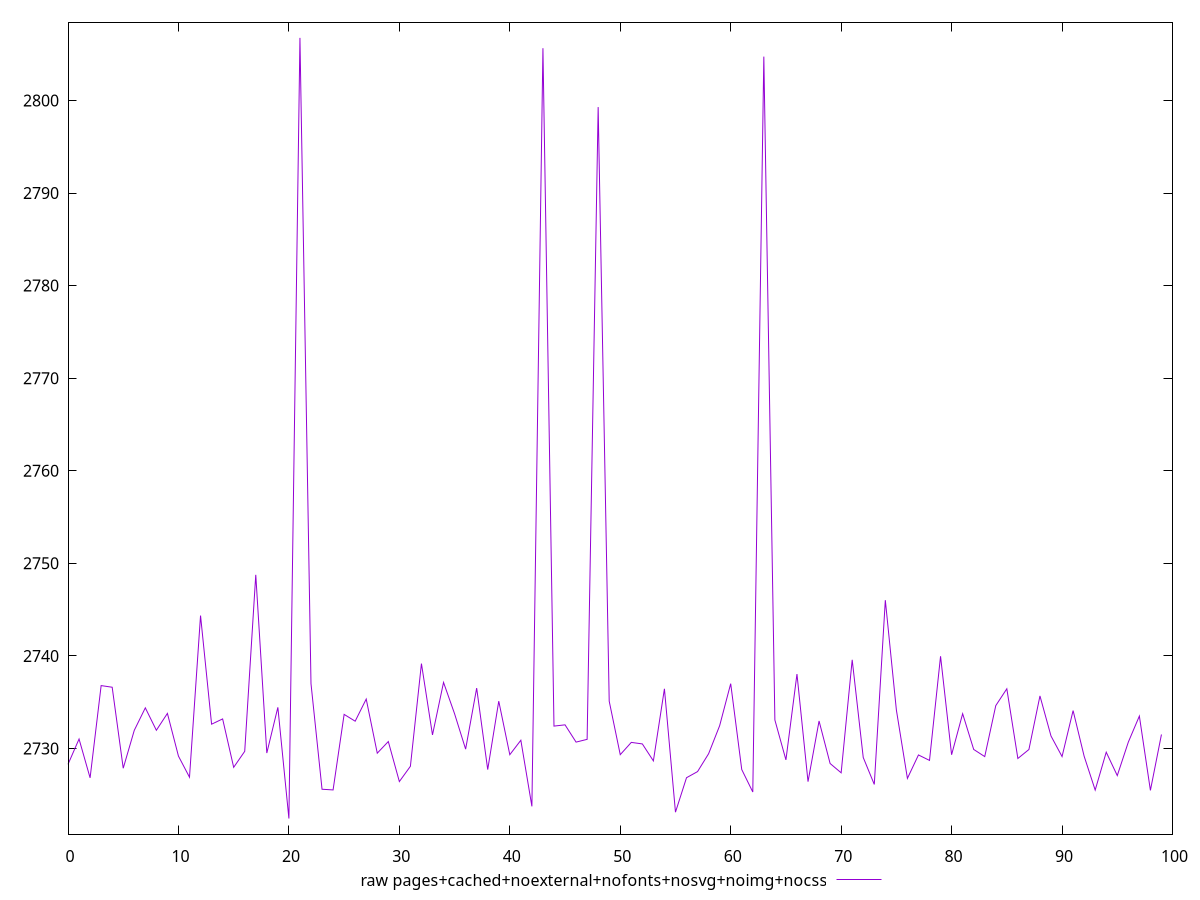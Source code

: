 $_rawPagesCachedNoexternalNofontsNosvgNoimgNocss <<EOF
2728.2853999999998
2731.0207
2726.8257000000003
2736.7922000000003
2736.6132000000007
2727.8635999999997
2731.9569000000006
2734.3863000000006
2731.9644
2733.7873
2729.1748
2726.895299999999
2744.3554000000013
2732.623199999999
2733.1912999999995
2727.9617000000007
2729.6901
2748.7553999999996
2729.5047999999997
2734.4414000000006
2722.4326
2806.754100000001
2737.0038000000004
2725.5951
2725.520299999999
2733.6813000000006
2732.9448000000007
2735.3369000000007
2729.490300000001
2730.7489000000005
2726.424
2728.0742
2739.1649
2731.462599999999
2737.1360000000004
2733.7479000000008
2729.9279000000006
2736.5200000000004
2727.718300000001
2735.1116
2729.3268000000007
2730.8872999999994
2723.745
2805.639650000001
2732.416100000001
2732.552300000001
2730.686800000001
2730.9844999999996
2799.285600000001
2735.1087
2729.3308000000006
2730.6557000000007
2730.490799999999
2728.6574000000005
2736.4470999999994
2723.117799999999
2726.839500000001
2727.5025000000005
2729.4333
2732.4607000000005
2737.0012999999994
2727.7258
2725.2951000000003
2804.7367499999996
2733.0778999999993
2728.7655999999997
2738.0352000000003
2726.4163
2732.9692999999997
2728.3775000000005
2727.3708999999994
2739.5755
2729.0260000000007
2726.1149000000005
2746.0184999999997
2734.1590000000006
2726.7675000000013
2729.299
2728.7109
2739.9615999999987
2729.3199999999997
2733.7544
2729.8959999999993
2729.1223000000005
2734.6281
2736.4468000000006
2728.9182999999994
2729.8875
2735.674400000001
2731.3448999999996
2729.1265000000003
2734.0946999999996
2729.1623999999997
2725.5049
2729.5964999999997
2727.0703999999996
2730.6856000000007
2733.4999000000007
2725.4739
2731.5094
EOF
set key outside below
set terminal pngcairo
set output "report_00006_2020-11-02T20-21-41.718Z/largest-contentful-paint/pages+cached+noexternal+nofonts+nosvg+noimg+nocss//raw.png"
set yrange [2720.74617:2808.440530000001]
plot $_rawPagesCachedNoexternalNofontsNosvgNoimgNocss title "raw pages+cached+noexternal+nofonts+nosvg+noimg+nocss" with line ,
